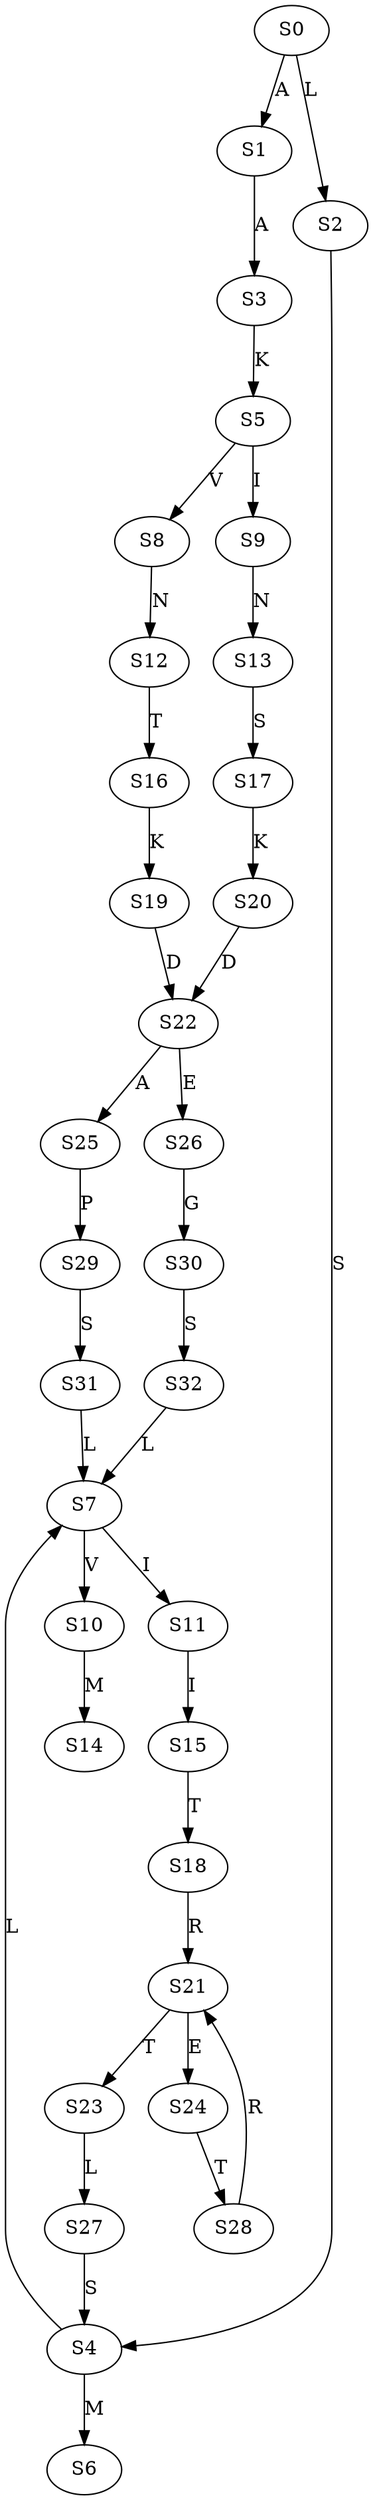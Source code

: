 strict digraph  {
	S0 -> S1 [ label = A ];
	S0 -> S2 [ label = L ];
	S1 -> S3 [ label = A ];
	S2 -> S4 [ label = S ];
	S3 -> S5 [ label = K ];
	S4 -> S6 [ label = M ];
	S4 -> S7 [ label = L ];
	S5 -> S8 [ label = V ];
	S5 -> S9 [ label = I ];
	S7 -> S10 [ label = V ];
	S7 -> S11 [ label = I ];
	S8 -> S12 [ label = N ];
	S9 -> S13 [ label = N ];
	S10 -> S14 [ label = M ];
	S11 -> S15 [ label = I ];
	S12 -> S16 [ label = T ];
	S13 -> S17 [ label = S ];
	S15 -> S18 [ label = T ];
	S16 -> S19 [ label = K ];
	S17 -> S20 [ label = K ];
	S18 -> S21 [ label = R ];
	S19 -> S22 [ label = D ];
	S20 -> S22 [ label = D ];
	S21 -> S23 [ label = T ];
	S21 -> S24 [ label = E ];
	S22 -> S25 [ label = A ];
	S22 -> S26 [ label = E ];
	S23 -> S27 [ label = L ];
	S24 -> S28 [ label = T ];
	S25 -> S29 [ label = P ];
	S26 -> S30 [ label = G ];
	S27 -> S4 [ label = S ];
	S28 -> S21 [ label = R ];
	S29 -> S31 [ label = S ];
	S30 -> S32 [ label = S ];
	S31 -> S7 [ label = L ];
	S32 -> S7 [ label = L ];
}
